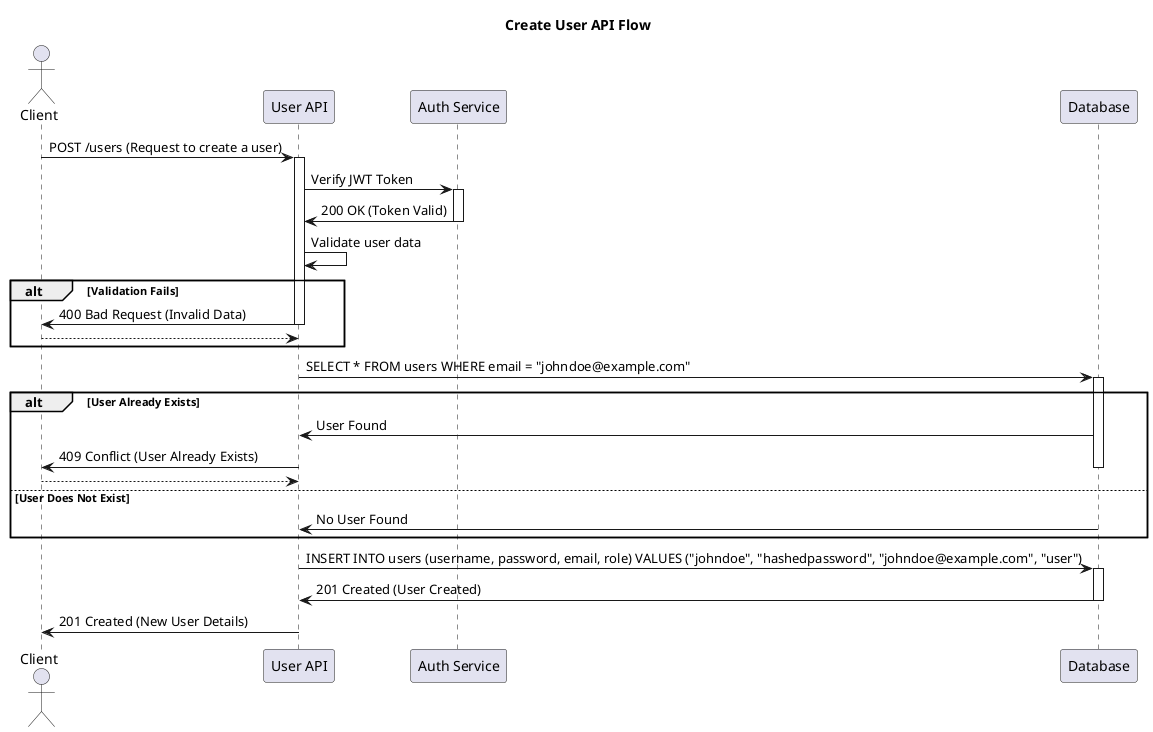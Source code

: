 @startuml
title Create User API Flow

actor Client
participant "User API" as API
participant "Auth Service" as Auth
participant "Database" as DB

' Step 1: Authentication
Client -> API: POST /users (Request to create a user)
activate API
API -> Auth: Verify JWT Token
activate Auth
Auth -> API: 200 OK (Token Valid)
deactivate Auth


' Step 2: Validate Request Body
API -> API: Validate user data
alt Validation Fails
    API -> Client: 400 Bad Request (Invalid Data)
    deactivate API
    return
end

' Step 3: Check for Existing User
API -> DB: SELECT * FROM users WHERE email = "johndoe@example.com"
activate DB
alt User Already Exists
    DB -> API: User Found
    API -> Client: 409 Conflict (User Already Exists)
    deactivate DB
    deactivate API
    return
else User Does Not Exist
    DB -> API: No User Found
end
deactivate DB

' Step 4: Create User
API -> DB: INSERT INTO users (username, password, email, role) VALUES ("johndoe", "hashedpassword", "johndoe@example.com", "user")
activate DB
DB -> API: 201 Created (User Created)
deactivate DB

' Step 5: Return Response
API -> Client: 201 Created (New User Details)
deactivate API

@enduml
